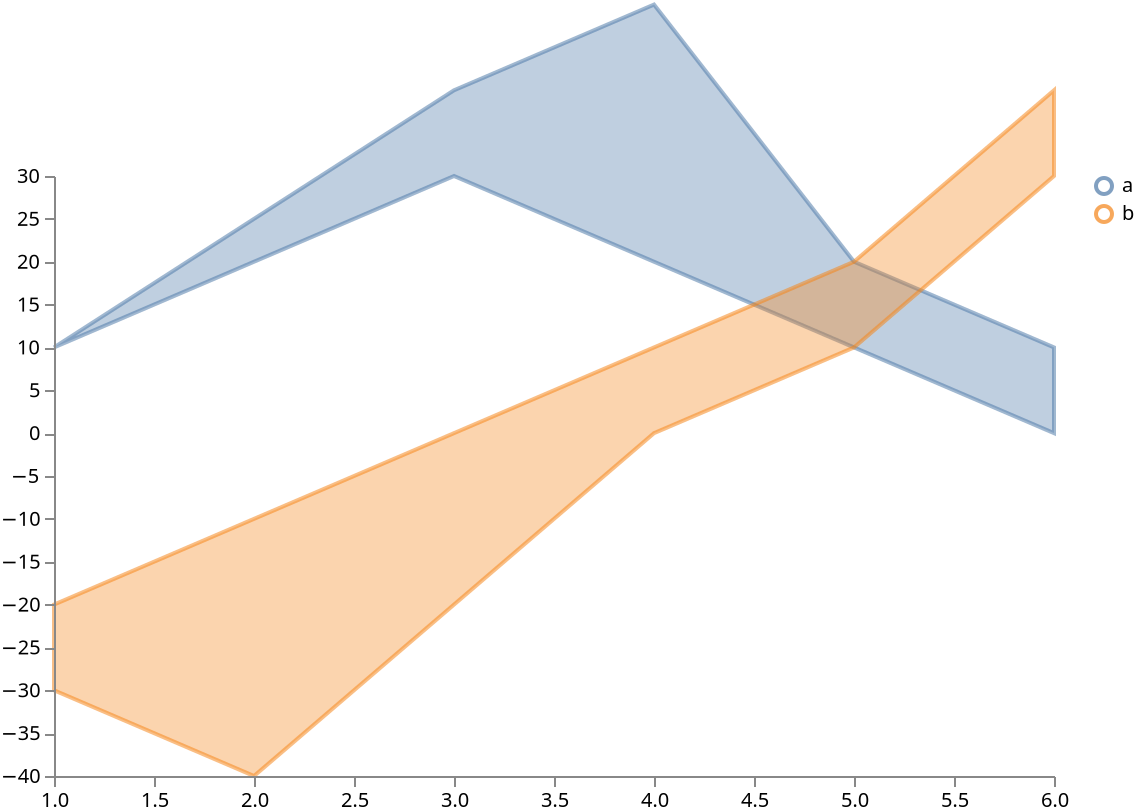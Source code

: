 {
  "$schema": "https://vega.github.io/schema/vega/v5.json",
  "width": 500,
  "height": 300,

  "scales": [
    {
      "name": "xscale",
      "type": "linear",
      "range": "width",
      "zero": false,
      "domain": {"data": "table", "field": "time"}
    },
    {
      "name": "yscale",
      "type": "linear",
      "range": "height",
      "nice": true,
      "zero": true,
      "domain": {"data": "table", "field": "upper"}
    },
    {
      "name": "color",
      "type": "ordinal",
      "range": "category",
      "domain": {"data": "table", "field": "trajectory"}
    }
  ],

  "axes": [
    {"orient": "bottom", "scale": "xscale", "zindex": 1},
    {"orient": "left", "scale": "yscale", "zindex": 1}
  ],

  "signals": [
    {
      "name": "clear", "value": true,
      "on": [
        {
          "events": "mouseup[!event.item]",
          "update": "true",
          "force": true
        }
      ]
    },
    {
      "name": "shift", "value": false,
      "on": [
        {
          "events": "@legendSymbol:click, @legendLabel:click",
          "update": "event.shiftKey",
          "force":  true
        }
      ]
    },
    {
      "name": "clicked", "value": null,
      "on": [
        {
          "events": "@legendSymbol:click, @legendLabel:click",
          "update": "{value: datum.value}",
          "force":  true
        }
      ]
    }
  ],

  "legends": [
    {
      "stroke": "color",
      "encode": {
        "symbols": {
          "name": "legendSymbol",
          "interactive": true,
          "update": {
            "fill": {"value": "transparent"},
            "strokeWidth": {"value": 2},
            "opacity": [
              {"test": "!length(data('selected')) || indata('selected', 'value', datum.value)", "value": 0.7},
              {"value": 0.15}
            ],
            "size": {"value": 64}
          }
        },
        "labels": {
          "name": "legendLabel",
          "interactive": true,
          "update": {
            "opacity": [
              {"test": "!length(data('selected')) || indata('selected', 'value', datum.value)", "value": 1},
              {"value": 0.25}
            ]
          }
        }
      }
    }
  ],  

  "marks": [
    {"type": "group",
     "from": {
      "facet": {
          "name": "trajectory_split",
          "data": "table",
          "groupby": "trajectory"
      }
     },
     "marks": [
      {
        "type": "area",
        "from": {"data": "trajectory_split"},
        "encode": {
          "enter": {
            "fill": {"value": "#939597"},
            "stroke": {"value": "#652c90"}
          },
          "update": {
            "x": {"scale": "xscale", "field": "time"},
            "y": {"scale": "yscale", "field": "upper"},
            "y2": {"scale": "yscale", "field": "lower"},
            "interpolate": {"value": "linear"},
            
            "fillOpacity": {"value": 0.5},
            "strokeOpacity": {"value": 0.75},
            "strokeWidth": {"value": 2},

            "opacity": [
              {"test": "!length(data('selected')) || indata('selected', 'value', datum.trajectory)", 
               "value": 0.7 },
              {"value": 0.15}
            ],

            "fill": {"scale": "color", "field": "trajectory"},
            "stroke": {"scale": "color", "field": "trajectory"}
          },
          "hover": {
            "opacity": {"value": 0.5}
          }
        }
      }
     ]
    }
  ],

  "data": [
    {
      "name": "table",
      "values": [
        {"time": 1, "upper": 10, "lower": 10, "trajectory": "a"}, 
        {"time": 2, "upper": 20, "lower": 25, "trajectory": "a"},
        {"time": 3, "upper": 30, "lower": 40, "trajectory": "a"},
        {"time": 4, "upper": 20, "lower": 50, "trajectory": "a"},
        {"time": 5, "upper": 10, "lower": 20, "trajectory": "a"}, 
        {"time": 6, "upper": 0, "lower": 10, "trajectory": "a"},

        {"time": 1, "upper": -30, "lower": -20, "trajectory": "b"}, 
        {"time": 2, "upper": -40, "lower": -10, "trajectory": "b"},
        {"time": 3, "upper": -20, "lower": 0, "trajectory": "b"},
        {"time": 4, "upper": 0, "lower": 10, "trajectory": "b"},
        {"time": 5, "upper": 10, "lower": 20, "trajectory": "b"}, 
        {"time": 6, "upper": 30, "lower": 40, "trajectory": "b"}
      ]
    },
    {
      "name": "selected",
      "on": [
        {"trigger": "clear", "remove": true},
        {"trigger": "!shift", "remove": true},
        {"trigger": "!shift && clicked", "insert": "clicked"},
        {"trigger": "shift && clicked", "toggle": "clicked"}
      ]
    }
  ]
}